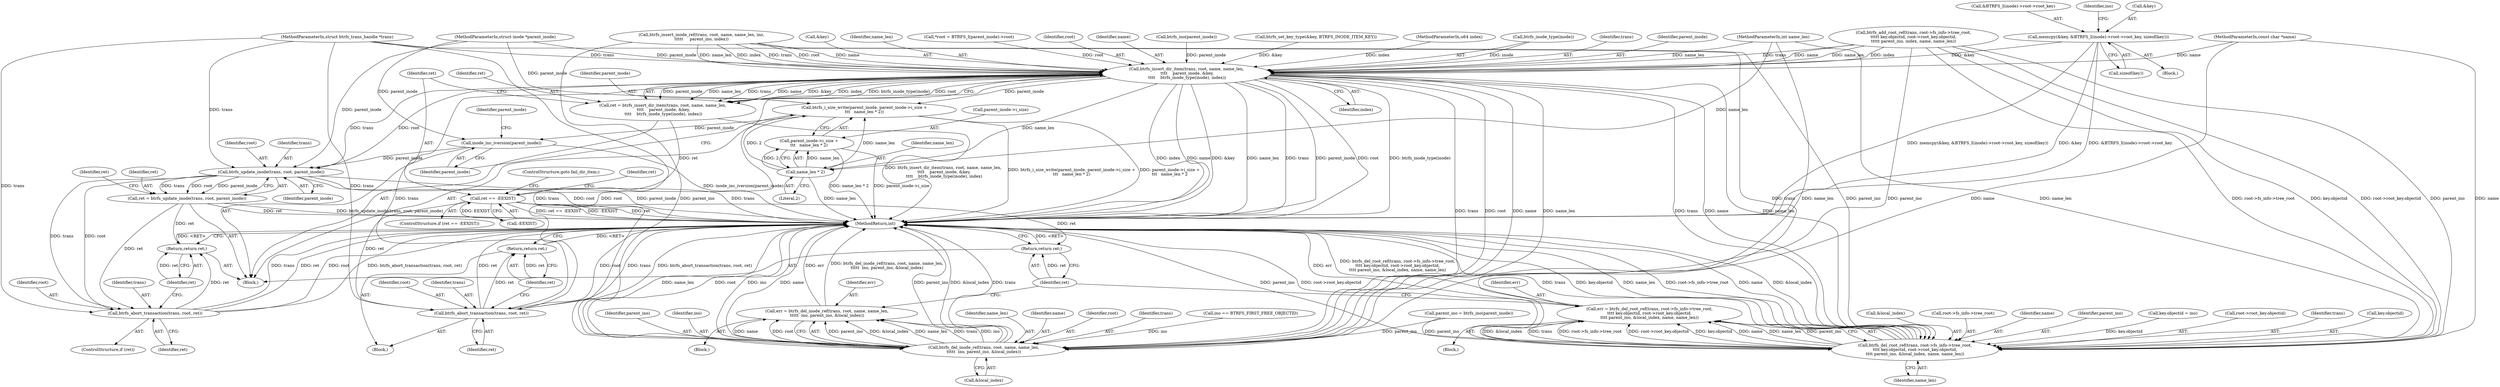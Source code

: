 digraph "0_linux_9c52057c698fb96f8f07e7a4bcf4801a092bda89@API" {
"1000138" [label="(Call,memcpy(&key, &BTRFS_I(inode)->root->root_key, sizeof(key)))"];
"1000213" [label="(Call,btrfs_insert_dir_item(trans, root, name, name_len,\n \t\t\t\t    parent_inode, &key,\n \t\t\t\t    btrfs_inode_type(inode), index))"];
"1000211" [label="(Call,ret = btrfs_insert_dir_item(trans, root, name, name_len,\n \t\t\t\t    parent_inode, &key,\n \t\t\t\t    btrfs_inode_type(inode), index))"];
"1000225" [label="(Call,ret == -EEXIST)"];
"1000234" [label="(Call,btrfs_abort_transaction(trans, root, ret))"];
"1000238" [label="(Return,return ret;)"];
"1000322" [label="(Return,return ret;)"];
"1000240" [label="(Call,btrfs_i_size_write(parent_inode, parent_inode->i_size +\n\t\t\t   name_len * 2))"];
"1000249" [label="(Call,inode_inc_iversion(parent_inode))"];
"1000262" [label="(Call,btrfs_update_inode(trans, root, parent_inode))"];
"1000260" [label="(Call,ret = btrfs_update_inode(trans, root, parent_inode))"];
"1000268" [label="(Call,btrfs_abort_transaction(trans, root, ret))"];
"1000272" [label="(Return,return ret;)"];
"1000246" [label="(Call,name_len * 2)"];
"1000242" [label="(Call,parent_inode->i_size +\n\t\t\t   name_len * 2)"];
"1000285" [label="(Call,btrfs_del_root_ref(trans, root->fs_info->tree_root,\n\t\t\t\t key.objectid, root->root_key.objectid,\n\t\t\t\t parent_ino, &local_index, name, name_len))"];
"1000283" [label="(Call,err = btrfs_del_root_ref(trans, root->fs_info->tree_root,\n\t\t\t\t key.objectid, root->root_key.objectid,\n\t\t\t\t parent_ino, &local_index, name, name_len))"];
"1000313" [label="(Call,btrfs_del_inode_ref(trans, root, name, name_len,\n\t\t\t\t\t  ino, parent_ino, &local_index))"];
"1000311" [label="(Call,err = btrfs_del_inode_ref(trans, root, name, name_len,\n\t\t\t\t\t  ino, parent_ino, &local_index))"];
"1000292" [label="(Call,key.objectid)"];
"1000242" [label="(Call,parent_inode->i_size +\n\t\t\t   name_len * 2)"];
"1000243" [label="(Call,parent_inode->i_size)"];
"1000128" [label="(Call,parent_ino = btrfs_ino(parent_inode))"];
"1000315" [label="(Identifier,root)"];
"1000311" [label="(Call,err = btrfs_del_inode_ref(trans, root, name, name_len,\n\t\t\t\t\t  ino, parent_ino, &local_index))"];
"1000314" [label="(Identifier,trans)"];
"1000232" [label="(Identifier,ret)"];
"1000273" [label="(Identifier,ret)"];
"1000137" [label="(Block,)"];
"1000212" [label="(Identifier,ret)"];
"1000270" [label="(Identifier,root)"];
"1000301" [label="(Call,&local_index)"];
"1000277" [label="(Call,ino == BTRFS_FIRST_FREE_OBJECTID)"];
"1000141" [label="(Call,&BTRFS_I(inode)->root->root_key)"];
"1000213" [label="(Call,btrfs_insert_dir_item(trans, root, name, name_len,\n \t\t\t\t    parent_inode, &key,\n \t\t\t\t    btrfs_inode_type(inode), index))"];
"1000219" [label="(Call,&key)"];
"1000271" [label="(Identifier,ret)"];
"1000211" [label="(Call,ret = btrfs_insert_dir_item(trans, root, name, name_len,\n \t\t\t\t    parent_inode, &key,\n \t\t\t\t    btrfs_inode_type(inode), index))"];
"1000217" [label="(Identifier,name_len)"];
"1000240" [label="(Call,btrfs_i_size_write(parent_inode, parent_inode->i_size +\n\t\t\t   name_len * 2))"];
"1000265" [label="(Identifier,parent_inode)"];
"1000304" [label="(Identifier,name_len)"];
"1000233" [label="(Block,)"];
"1000116" [label="(Call,*root = BTRFS_I(parent_inode)->root)"];
"1000241" [label="(Identifier,parent_inode)"];
"1000313" [label="(Call,btrfs_del_inode_ref(trans, root, name, name_len,\n\t\t\t\t\t  ino, parent_ino, &local_index))"];
"1000234" [label="(Call,btrfs_abort_transaction(trans, root, ret))"];
"1000236" [label="(Identifier,root)"];
"1000227" [label="(Call,-EEXIST)"];
"1000287" [label="(Call,root->fs_info->tree_root)"];
"1000319" [label="(Identifier,parent_ino)"];
"1000247" [label="(Identifier,name_len)"];
"1000215" [label="(Identifier,root)"];
"1000248" [label="(Literal,2)"];
"1000109" [label="(Block,)"];
"1000323" [label="(Identifier,ret)"];
"1000216" [label="(Identifier,name)"];
"1000169" [label="(Identifier,ino)"];
"1000308" [label="(Block,)"];
"1000264" [label="(Identifier,root)"];
"1000102" [label="(MethodParameterIn,struct btrfs_trans_handle *trans)"];
"1000272" [label="(Return,return ret;)"];
"1000226" [label="(Identifier,ret)"];
"1000263" [label="(Identifier,trans)"];
"1000260" [label="(Call,ret = btrfs_update_inode(trans, root, parent_inode))"];
"1000318" [label="(Identifier,ino)"];
"1000285" [label="(Call,btrfs_del_root_ref(trans, root->fs_info->tree_root,\n\t\t\t\t key.objectid, root->root_key.objectid,\n\t\t\t\t parent_ino, &local_index, name, name_len))"];
"1000250" [label="(Identifier,parent_inode)"];
"1000224" [label="(ControlStructure,if (ret == -EEXIST))"];
"1000130" [label="(Call,btrfs_ino(parent_inode))"];
"1000249" [label="(Call,inode_inc_iversion(parent_inode))"];
"1000157" [label="(Call,btrfs_set_key_type(&key, BTRFS_INODE_ITEM_KEY))"];
"1000303" [label="(Identifier,name)"];
"1000148" [label="(Call,sizeof(key))"];
"1000108" [label="(MethodParameterIn,u64 index)"];
"1000320" [label="(Call,&local_index)"];
"1000300" [label="(Identifier,parent_ino)"];
"1000103" [label="(MethodParameterIn,struct inode *parent_inode)"];
"1000106" [label="(MethodParameterIn,int name_len)"];
"1000269" [label="(Identifier,trans)"];
"1000253" [label="(Identifier,parent_inode)"];
"1000268" [label="(Call,btrfs_abort_transaction(trans, root, ret))"];
"1000283" [label="(Call,err = btrfs_del_root_ref(trans, root->fs_info->tree_root,\n\t\t\t\t key.objectid, root->root_key.objectid,\n\t\t\t\t parent_ino, &local_index, name, name_len))"];
"1000280" [label="(Block,)"];
"1000174" [label="(Call,btrfs_add_root_ref(trans, root->fs_info->tree_root,\n\t\t\t\t\t key.objectid, root->root_key.objectid,\n\t\t\t\t\t parent_ino, index, name, name_len))"];
"1000152" [label="(Call,key.objectid = ino)"];
"1000317" [label="(Identifier,name_len)"];
"1000105" [label="(MethodParameterIn,const char *name)"];
"1000262" [label="(Call,btrfs_update_inode(trans, root, parent_inode))"];
"1000324" [label="(MethodReturn,int)"];
"1000139" [label="(Call,&key)"];
"1000316" [label="(Identifier,name)"];
"1000221" [label="(Call,btrfs_inode_type(inode))"];
"1000246" [label="(Call,name_len * 2)"];
"1000267" [label="(Identifier,ret)"];
"1000223" [label="(Identifier,index)"];
"1000284" [label="(Identifier,err)"];
"1000225" [label="(Call,ret == -EEXIST)"];
"1000295" [label="(Call,root->root_key.objectid)"];
"1000286" [label="(Identifier,trans)"];
"1000138" [label="(Call,memcpy(&key, &BTRFS_I(inode)->root->root_key, sizeof(key)))"];
"1000214" [label="(Identifier,trans)"];
"1000312" [label="(Identifier,err)"];
"1000237" [label="(Identifier,ret)"];
"1000229" [label="(ControlStructure,goto fail_dir_item;)"];
"1000266" [label="(ControlStructure,if (ret))"];
"1000322" [label="(Return,return ret;)"];
"1000235" [label="(Identifier,trans)"];
"1000238" [label="(Return,return ret;)"];
"1000261" [label="(Identifier,ret)"];
"1000218" [label="(Identifier,parent_inode)"];
"1000199" [label="(Call,btrfs_insert_inode_ref(trans, root, name, name_len, ino,\n\t\t\t\t\t     parent_ino, index))"];
"1000239" [label="(Identifier,ret)"];
"1000138" -> "1000137"  [label="AST: "];
"1000138" -> "1000148"  [label="CFG: "];
"1000139" -> "1000138"  [label="AST: "];
"1000141" -> "1000138"  [label="AST: "];
"1000148" -> "1000138"  [label="AST: "];
"1000169" -> "1000138"  [label="CFG: "];
"1000138" -> "1000324"  [label="DDG: &BTRFS_I(inode)->root->root_key"];
"1000138" -> "1000324"  [label="DDG: &key"];
"1000138" -> "1000324"  [label="DDG: memcpy(&key, &BTRFS_I(inode)->root->root_key, sizeof(key))"];
"1000138" -> "1000213"  [label="DDG: &key"];
"1000213" -> "1000211"  [label="AST: "];
"1000213" -> "1000223"  [label="CFG: "];
"1000214" -> "1000213"  [label="AST: "];
"1000215" -> "1000213"  [label="AST: "];
"1000216" -> "1000213"  [label="AST: "];
"1000217" -> "1000213"  [label="AST: "];
"1000218" -> "1000213"  [label="AST: "];
"1000219" -> "1000213"  [label="AST: "];
"1000221" -> "1000213"  [label="AST: "];
"1000223" -> "1000213"  [label="AST: "];
"1000211" -> "1000213"  [label="CFG: "];
"1000213" -> "1000324"  [label="DDG: btrfs_inode_type(inode)"];
"1000213" -> "1000324"  [label="DDG: index"];
"1000213" -> "1000324"  [label="DDG: name"];
"1000213" -> "1000324"  [label="DDG: &key"];
"1000213" -> "1000324"  [label="DDG: name_len"];
"1000213" -> "1000324"  [label="DDG: trans"];
"1000213" -> "1000324"  [label="DDG: parent_inode"];
"1000213" -> "1000324"  [label="DDG: root"];
"1000213" -> "1000211"  [label="DDG: parent_inode"];
"1000213" -> "1000211"  [label="DDG: name_len"];
"1000213" -> "1000211"  [label="DDG: trans"];
"1000213" -> "1000211"  [label="DDG: name"];
"1000213" -> "1000211"  [label="DDG: &key"];
"1000213" -> "1000211"  [label="DDG: index"];
"1000213" -> "1000211"  [label="DDG: btrfs_inode_type(inode)"];
"1000213" -> "1000211"  [label="DDG: root"];
"1000199" -> "1000213"  [label="DDG: trans"];
"1000199" -> "1000213"  [label="DDG: root"];
"1000199" -> "1000213"  [label="DDG: name"];
"1000199" -> "1000213"  [label="DDG: name_len"];
"1000199" -> "1000213"  [label="DDG: index"];
"1000174" -> "1000213"  [label="DDG: trans"];
"1000174" -> "1000213"  [label="DDG: name"];
"1000174" -> "1000213"  [label="DDG: name_len"];
"1000174" -> "1000213"  [label="DDG: index"];
"1000102" -> "1000213"  [label="DDG: trans"];
"1000116" -> "1000213"  [label="DDG: root"];
"1000105" -> "1000213"  [label="DDG: name"];
"1000106" -> "1000213"  [label="DDG: name_len"];
"1000130" -> "1000213"  [label="DDG: parent_inode"];
"1000103" -> "1000213"  [label="DDG: parent_inode"];
"1000157" -> "1000213"  [label="DDG: &key"];
"1000221" -> "1000213"  [label="DDG: inode"];
"1000108" -> "1000213"  [label="DDG: index"];
"1000213" -> "1000234"  [label="DDG: trans"];
"1000213" -> "1000234"  [label="DDG: root"];
"1000213" -> "1000240"  [label="DDG: parent_inode"];
"1000213" -> "1000246"  [label="DDG: name_len"];
"1000213" -> "1000262"  [label="DDG: trans"];
"1000213" -> "1000262"  [label="DDG: root"];
"1000213" -> "1000285"  [label="DDG: trans"];
"1000213" -> "1000285"  [label="DDG: name"];
"1000213" -> "1000285"  [label="DDG: name_len"];
"1000213" -> "1000313"  [label="DDG: trans"];
"1000213" -> "1000313"  [label="DDG: root"];
"1000213" -> "1000313"  [label="DDG: name"];
"1000213" -> "1000313"  [label="DDG: name_len"];
"1000211" -> "1000109"  [label="AST: "];
"1000212" -> "1000211"  [label="AST: "];
"1000226" -> "1000211"  [label="CFG: "];
"1000211" -> "1000324"  [label="DDG: btrfs_insert_dir_item(trans, root, name, name_len,\n \t\t\t\t    parent_inode, &key,\n \t\t\t\t    btrfs_inode_type(inode), index)"];
"1000211" -> "1000225"  [label="DDG: ret"];
"1000225" -> "1000224"  [label="AST: "];
"1000225" -> "1000227"  [label="CFG: "];
"1000226" -> "1000225"  [label="AST: "];
"1000227" -> "1000225"  [label="AST: "];
"1000229" -> "1000225"  [label="CFG: "];
"1000232" -> "1000225"  [label="CFG: "];
"1000225" -> "1000324"  [label="DDG: ret == -EEXIST"];
"1000225" -> "1000324"  [label="DDG: -EEXIST"];
"1000225" -> "1000324"  [label="DDG: ret"];
"1000227" -> "1000225"  [label="DDG: EEXIST"];
"1000225" -> "1000234"  [label="DDG: ret"];
"1000225" -> "1000322"  [label="DDG: ret"];
"1000234" -> "1000233"  [label="AST: "];
"1000234" -> "1000237"  [label="CFG: "];
"1000235" -> "1000234"  [label="AST: "];
"1000236" -> "1000234"  [label="AST: "];
"1000237" -> "1000234"  [label="AST: "];
"1000239" -> "1000234"  [label="CFG: "];
"1000234" -> "1000324"  [label="DDG: ret"];
"1000234" -> "1000324"  [label="DDG: root"];
"1000234" -> "1000324"  [label="DDG: trans"];
"1000234" -> "1000324"  [label="DDG: btrfs_abort_transaction(trans, root, ret)"];
"1000102" -> "1000234"  [label="DDG: trans"];
"1000234" -> "1000238"  [label="DDG: ret"];
"1000238" -> "1000233"  [label="AST: "];
"1000238" -> "1000239"  [label="CFG: "];
"1000239" -> "1000238"  [label="AST: "];
"1000324" -> "1000238"  [label="CFG: "];
"1000238" -> "1000324"  [label="DDG: <RET>"];
"1000239" -> "1000238"  [label="DDG: ret"];
"1000322" -> "1000109"  [label="AST: "];
"1000322" -> "1000323"  [label="CFG: "];
"1000323" -> "1000322"  [label="AST: "];
"1000324" -> "1000322"  [label="CFG: "];
"1000322" -> "1000324"  [label="DDG: <RET>"];
"1000323" -> "1000322"  [label="DDG: ret"];
"1000240" -> "1000109"  [label="AST: "];
"1000240" -> "1000242"  [label="CFG: "];
"1000241" -> "1000240"  [label="AST: "];
"1000242" -> "1000240"  [label="AST: "];
"1000250" -> "1000240"  [label="CFG: "];
"1000240" -> "1000324"  [label="DDG: btrfs_i_size_write(parent_inode, parent_inode->i_size +\n\t\t\t   name_len * 2)"];
"1000240" -> "1000324"  [label="DDG: parent_inode->i_size +\n\t\t\t   name_len * 2"];
"1000103" -> "1000240"  [label="DDG: parent_inode"];
"1000246" -> "1000240"  [label="DDG: name_len"];
"1000246" -> "1000240"  [label="DDG: 2"];
"1000240" -> "1000249"  [label="DDG: parent_inode"];
"1000249" -> "1000109"  [label="AST: "];
"1000249" -> "1000250"  [label="CFG: "];
"1000250" -> "1000249"  [label="AST: "];
"1000253" -> "1000249"  [label="CFG: "];
"1000249" -> "1000324"  [label="DDG: inode_inc_iversion(parent_inode)"];
"1000103" -> "1000249"  [label="DDG: parent_inode"];
"1000249" -> "1000262"  [label="DDG: parent_inode"];
"1000262" -> "1000260"  [label="AST: "];
"1000262" -> "1000265"  [label="CFG: "];
"1000263" -> "1000262"  [label="AST: "];
"1000264" -> "1000262"  [label="AST: "];
"1000265" -> "1000262"  [label="AST: "];
"1000260" -> "1000262"  [label="CFG: "];
"1000262" -> "1000324"  [label="DDG: parent_inode"];
"1000262" -> "1000324"  [label="DDG: trans"];
"1000262" -> "1000324"  [label="DDG: root"];
"1000262" -> "1000260"  [label="DDG: trans"];
"1000262" -> "1000260"  [label="DDG: root"];
"1000262" -> "1000260"  [label="DDG: parent_inode"];
"1000102" -> "1000262"  [label="DDG: trans"];
"1000103" -> "1000262"  [label="DDG: parent_inode"];
"1000262" -> "1000268"  [label="DDG: trans"];
"1000262" -> "1000268"  [label="DDG: root"];
"1000260" -> "1000109"  [label="AST: "];
"1000261" -> "1000260"  [label="AST: "];
"1000267" -> "1000260"  [label="CFG: "];
"1000260" -> "1000324"  [label="DDG: btrfs_update_inode(trans, root, parent_inode)"];
"1000260" -> "1000324"  [label="DDG: ret"];
"1000260" -> "1000268"  [label="DDG: ret"];
"1000260" -> "1000272"  [label="DDG: ret"];
"1000268" -> "1000266"  [label="AST: "];
"1000268" -> "1000271"  [label="CFG: "];
"1000269" -> "1000268"  [label="AST: "];
"1000270" -> "1000268"  [label="AST: "];
"1000271" -> "1000268"  [label="AST: "];
"1000273" -> "1000268"  [label="CFG: "];
"1000268" -> "1000324"  [label="DDG: trans"];
"1000268" -> "1000324"  [label="DDG: btrfs_abort_transaction(trans, root, ret)"];
"1000268" -> "1000324"  [label="DDG: root"];
"1000268" -> "1000324"  [label="DDG: ret"];
"1000102" -> "1000268"  [label="DDG: trans"];
"1000268" -> "1000272"  [label="DDG: ret"];
"1000272" -> "1000109"  [label="AST: "];
"1000272" -> "1000273"  [label="CFG: "];
"1000273" -> "1000272"  [label="AST: "];
"1000324" -> "1000272"  [label="CFG: "];
"1000272" -> "1000324"  [label="DDG: <RET>"];
"1000273" -> "1000272"  [label="DDG: ret"];
"1000246" -> "1000242"  [label="AST: "];
"1000246" -> "1000248"  [label="CFG: "];
"1000247" -> "1000246"  [label="AST: "];
"1000248" -> "1000246"  [label="AST: "];
"1000242" -> "1000246"  [label="CFG: "];
"1000246" -> "1000324"  [label="DDG: name_len"];
"1000246" -> "1000242"  [label="DDG: name_len"];
"1000246" -> "1000242"  [label="DDG: 2"];
"1000106" -> "1000246"  [label="DDG: name_len"];
"1000243" -> "1000242"  [label="AST: "];
"1000242" -> "1000324"  [label="DDG: name_len * 2"];
"1000242" -> "1000324"  [label="DDG: parent_inode->i_size"];
"1000285" -> "1000283"  [label="AST: "];
"1000285" -> "1000304"  [label="CFG: "];
"1000286" -> "1000285"  [label="AST: "];
"1000287" -> "1000285"  [label="AST: "];
"1000292" -> "1000285"  [label="AST: "];
"1000295" -> "1000285"  [label="AST: "];
"1000300" -> "1000285"  [label="AST: "];
"1000301" -> "1000285"  [label="AST: "];
"1000303" -> "1000285"  [label="AST: "];
"1000304" -> "1000285"  [label="AST: "];
"1000283" -> "1000285"  [label="CFG: "];
"1000285" -> "1000324"  [label="DDG: trans"];
"1000285" -> "1000324"  [label="DDG: key.objectid"];
"1000285" -> "1000324"  [label="DDG: name_len"];
"1000285" -> "1000324"  [label="DDG: root->fs_info->tree_root"];
"1000285" -> "1000324"  [label="DDG: name"];
"1000285" -> "1000324"  [label="DDG: &local_index"];
"1000285" -> "1000324"  [label="DDG: parent_ino"];
"1000285" -> "1000324"  [label="DDG: root->root_key.objectid"];
"1000285" -> "1000283"  [label="DDG: &local_index"];
"1000285" -> "1000283"  [label="DDG: trans"];
"1000285" -> "1000283"  [label="DDG: root->fs_info->tree_root"];
"1000285" -> "1000283"  [label="DDG: root->root_key.objectid"];
"1000285" -> "1000283"  [label="DDG: key.objectid"];
"1000285" -> "1000283"  [label="DDG: name"];
"1000285" -> "1000283"  [label="DDG: name_len"];
"1000285" -> "1000283"  [label="DDG: parent_ino"];
"1000102" -> "1000285"  [label="DDG: trans"];
"1000174" -> "1000285"  [label="DDG: root->fs_info->tree_root"];
"1000174" -> "1000285"  [label="DDG: key.objectid"];
"1000174" -> "1000285"  [label="DDG: root->root_key.objectid"];
"1000174" -> "1000285"  [label="DDG: parent_ino"];
"1000152" -> "1000285"  [label="DDG: key.objectid"];
"1000128" -> "1000285"  [label="DDG: parent_ino"];
"1000199" -> "1000285"  [label="DDG: parent_ino"];
"1000105" -> "1000285"  [label="DDG: name"];
"1000106" -> "1000285"  [label="DDG: name_len"];
"1000283" -> "1000280"  [label="AST: "];
"1000284" -> "1000283"  [label="AST: "];
"1000323" -> "1000283"  [label="CFG: "];
"1000283" -> "1000324"  [label="DDG: btrfs_del_root_ref(trans, root->fs_info->tree_root,\n\t\t\t\t key.objectid, root->root_key.objectid,\n\t\t\t\t parent_ino, &local_index, name, name_len)"];
"1000283" -> "1000324"  [label="DDG: err"];
"1000313" -> "1000311"  [label="AST: "];
"1000313" -> "1000320"  [label="CFG: "];
"1000314" -> "1000313"  [label="AST: "];
"1000315" -> "1000313"  [label="AST: "];
"1000316" -> "1000313"  [label="AST: "];
"1000317" -> "1000313"  [label="AST: "];
"1000318" -> "1000313"  [label="AST: "];
"1000319" -> "1000313"  [label="AST: "];
"1000320" -> "1000313"  [label="AST: "];
"1000311" -> "1000313"  [label="CFG: "];
"1000313" -> "1000324"  [label="DDG: root"];
"1000313" -> "1000324"  [label="DDG: ino"];
"1000313" -> "1000324"  [label="DDG: name"];
"1000313" -> "1000324"  [label="DDG: parent_ino"];
"1000313" -> "1000324"  [label="DDG: &local_index"];
"1000313" -> "1000324"  [label="DDG: trans"];
"1000313" -> "1000324"  [label="DDG: name_len"];
"1000313" -> "1000311"  [label="DDG: parent_ino"];
"1000313" -> "1000311"  [label="DDG: &local_index"];
"1000313" -> "1000311"  [label="DDG: name_len"];
"1000313" -> "1000311"  [label="DDG: trans"];
"1000313" -> "1000311"  [label="DDG: ino"];
"1000313" -> "1000311"  [label="DDG: name"];
"1000313" -> "1000311"  [label="DDG: root"];
"1000102" -> "1000313"  [label="DDG: trans"];
"1000105" -> "1000313"  [label="DDG: name"];
"1000106" -> "1000313"  [label="DDG: name_len"];
"1000277" -> "1000313"  [label="DDG: ino"];
"1000174" -> "1000313"  [label="DDG: parent_ino"];
"1000128" -> "1000313"  [label="DDG: parent_ino"];
"1000199" -> "1000313"  [label="DDG: parent_ino"];
"1000311" -> "1000308"  [label="AST: "];
"1000312" -> "1000311"  [label="AST: "];
"1000323" -> "1000311"  [label="CFG: "];
"1000311" -> "1000324"  [label="DDG: err"];
"1000311" -> "1000324"  [label="DDG: btrfs_del_inode_ref(trans, root, name, name_len,\n\t\t\t\t\t  ino, parent_ino, &local_index)"];
}
